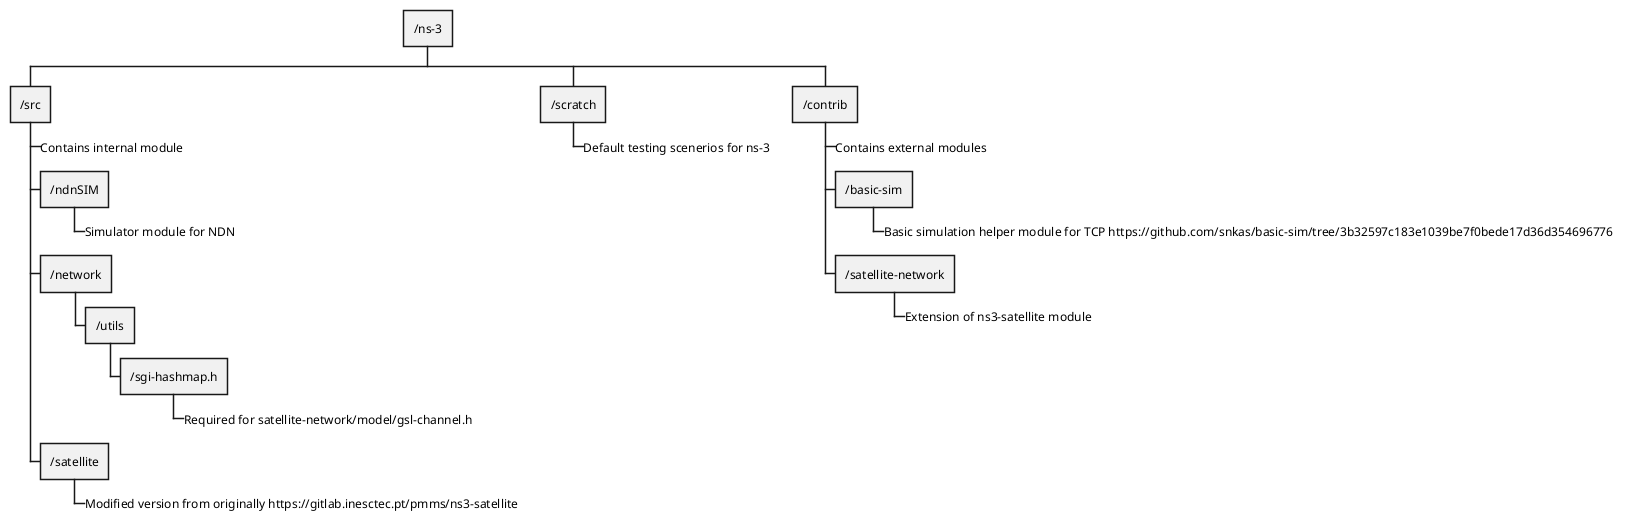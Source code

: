 @startwbs
* /ns-3
** /src
***_ Contains internal module
*** /ndnSIM
****_ Simulator module for NDN
*** /network
**** /utils
***** /sgi-hashmap.h
******_ Required for satellite-network/model/gsl-channel.h
*** /satellite
****_ Modified version from originally https://gitlab.inesctec.pt/pmms/ns3-satellite
** /scratch
***_ Default testing scenerios for ns-3
** /contrib
***_ Contains external modules
*** /basic-sim
****_ Basic simulation helper module for TCP https://github.com/snkas/basic-sim/tree/3b32597c183e1039be7f0bede17d36d354696776
*** /satellite-network
****_ Extension of ns3-satellite module
@endwbs